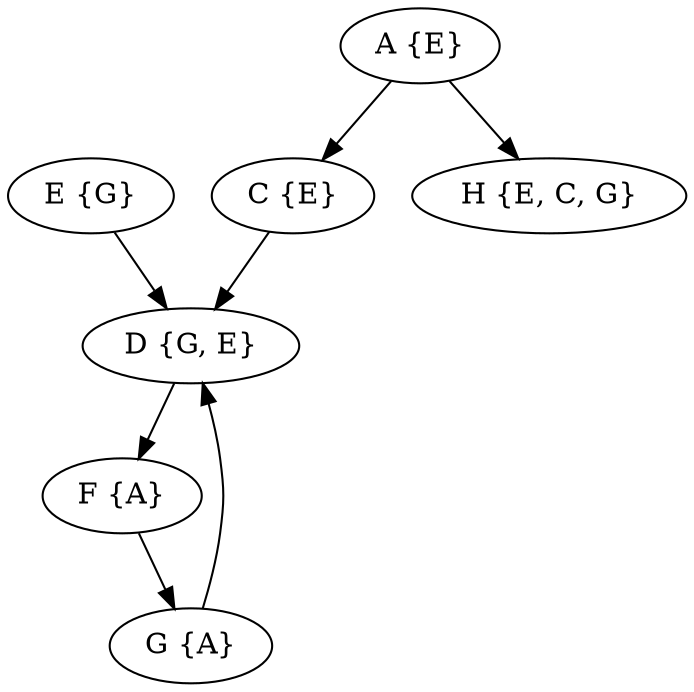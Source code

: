 digraph{

rankdir=TB;

D [label="D {G, E}"];
F [label="F {A}"];
A [label="A {E}"];
G [label="G {A}"];
E [label="E {G}"];
C [label="C {E}"];
H [label="H {E, C, G}"];
D -> F;
F -> G;
A -> C;
A -> H;
G -> D;
E -> D;
C -> D;
}
